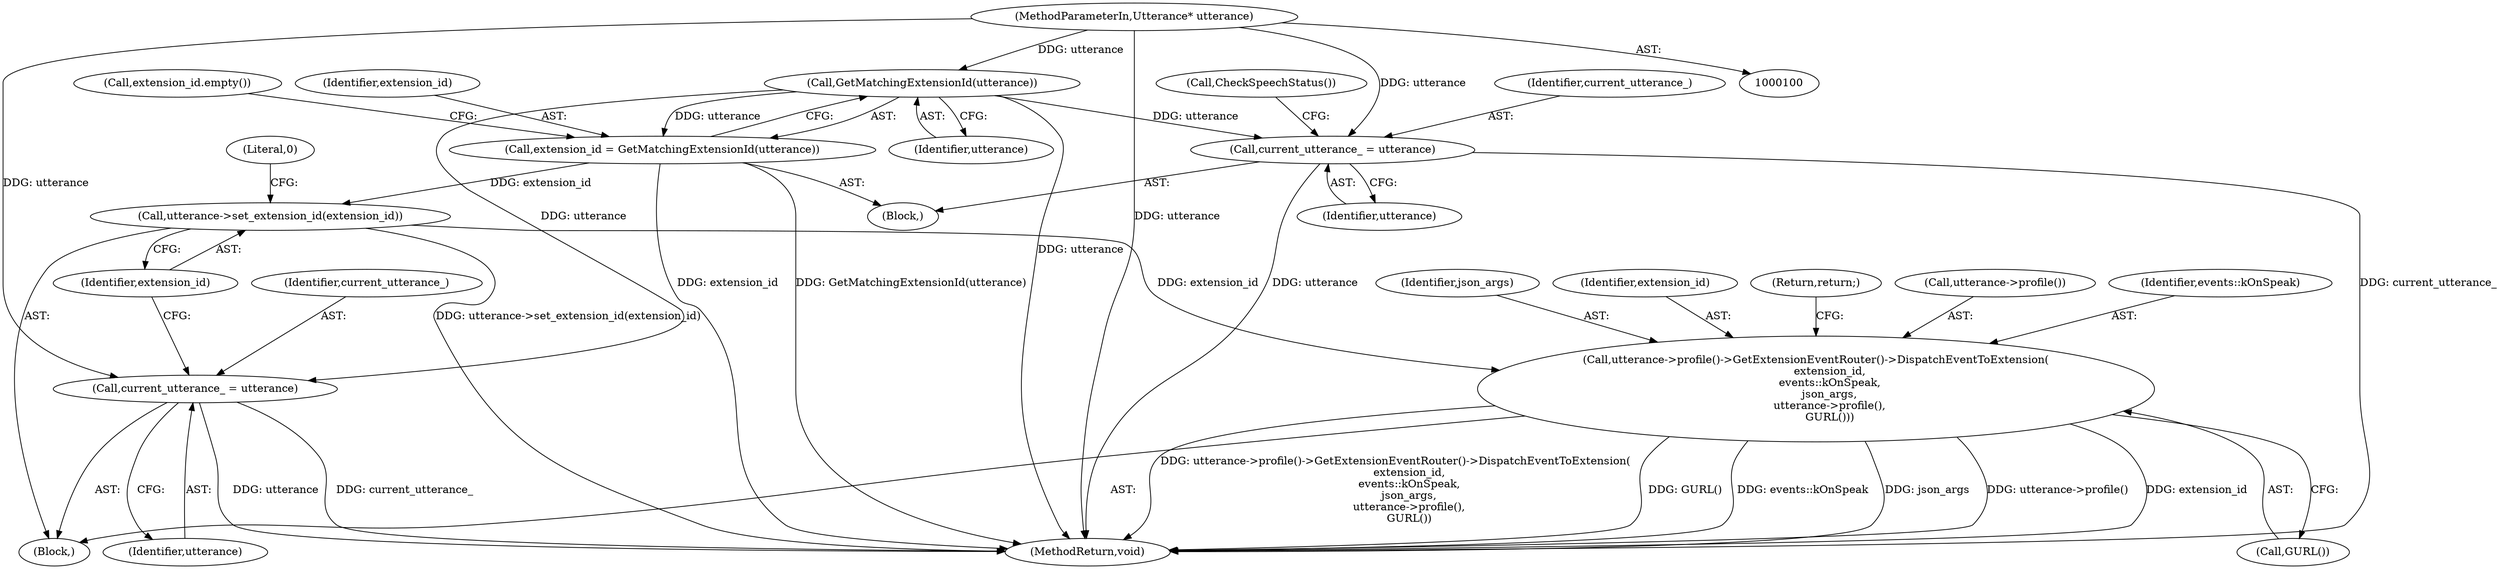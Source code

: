 digraph "1_Chrome_c63f2b7fe4fe2977f858a8e36d5f48db17eff2e7_15@pointer" {
"1000101" [label="(MethodParameterIn,Utterance* utterance)"];
"1000106" [label="(Call,GetMatchingExtensionId(utterance))"];
"1000104" [label="(Call,extension_id = GetMatchingExtensionId(utterance))"];
"1000115" [label="(Call,utterance->set_extension_id(extension_id))"];
"1000148" [label="(Call,utterance->profile()->GetExtensionEventRouter()->DispatchEventToExtension(\n        extension_id,\n        events::kOnSpeak,\n        json_args,\n        utterance->profile(),\n        GURL()))"];
"1000112" [label="(Call,current_utterance_ = utterance)"];
"1000174" [label="(Call,current_utterance_ = utterance)"];
"1000175" [label="(Identifier,current_utterance_)"];
"1000151" [label="(Identifier,json_args)"];
"1000177" [label="(Call,CheckSpeechStatus())"];
"1000104" [label="(Call,extension_id = GetMatchingExtensionId(utterance))"];
"1000111" [label="(Block,)"];
"1000110" [label="(Call,extension_id.empty())"];
"1000113" [label="(Identifier,current_utterance_)"];
"1000101" [label="(MethodParameterIn,Utterance* utterance)"];
"1000119" [label="(Literal,0)"];
"1000148" [label="(Call,utterance->profile()->GetExtensionEventRouter()->DispatchEventToExtension(\n        extension_id,\n        events::kOnSpeak,\n        json_args,\n        utterance->profile(),\n        GURL()))"];
"1000178" [label="(MethodReturn,void)"];
"1000153" [label="(Call,GURL())"];
"1000107" [label="(Identifier,utterance)"];
"1000112" [label="(Call,current_utterance_ = utterance)"];
"1000106" [label="(Call,GetMatchingExtensionId(utterance))"];
"1000102" [label="(Block,)"];
"1000149" [label="(Identifier,extension_id)"];
"1000116" [label="(Identifier,extension_id)"];
"1000115" [label="(Call,utterance->set_extension_id(extension_id))"];
"1000154" [label="(Return,return;)"];
"1000176" [label="(Identifier,utterance)"];
"1000174" [label="(Call,current_utterance_ = utterance)"];
"1000152" [label="(Call,utterance->profile())"];
"1000114" [label="(Identifier,utterance)"];
"1000105" [label="(Identifier,extension_id)"];
"1000150" [label="(Identifier,events::kOnSpeak)"];
"1000101" -> "1000100"  [label="AST: "];
"1000101" -> "1000178"  [label="DDG: utterance"];
"1000101" -> "1000106"  [label="DDG: utterance"];
"1000101" -> "1000112"  [label="DDG: utterance"];
"1000101" -> "1000174"  [label="DDG: utterance"];
"1000106" -> "1000104"  [label="AST: "];
"1000106" -> "1000107"  [label="CFG: "];
"1000107" -> "1000106"  [label="AST: "];
"1000104" -> "1000106"  [label="CFG: "];
"1000106" -> "1000178"  [label="DDG: utterance"];
"1000106" -> "1000104"  [label="DDG: utterance"];
"1000106" -> "1000112"  [label="DDG: utterance"];
"1000106" -> "1000174"  [label="DDG: utterance"];
"1000104" -> "1000102"  [label="AST: "];
"1000105" -> "1000104"  [label="AST: "];
"1000110" -> "1000104"  [label="CFG: "];
"1000104" -> "1000178"  [label="DDG: extension_id"];
"1000104" -> "1000178"  [label="DDG: GetMatchingExtensionId(utterance)"];
"1000104" -> "1000115"  [label="DDG: extension_id"];
"1000115" -> "1000111"  [label="AST: "];
"1000115" -> "1000116"  [label="CFG: "];
"1000116" -> "1000115"  [label="AST: "];
"1000119" -> "1000115"  [label="CFG: "];
"1000115" -> "1000178"  [label="DDG: utterance->set_extension_id(extension_id)"];
"1000115" -> "1000148"  [label="DDG: extension_id"];
"1000148" -> "1000111"  [label="AST: "];
"1000148" -> "1000153"  [label="CFG: "];
"1000149" -> "1000148"  [label="AST: "];
"1000150" -> "1000148"  [label="AST: "];
"1000151" -> "1000148"  [label="AST: "];
"1000152" -> "1000148"  [label="AST: "];
"1000153" -> "1000148"  [label="AST: "];
"1000154" -> "1000148"  [label="CFG: "];
"1000148" -> "1000178"  [label="DDG: json_args"];
"1000148" -> "1000178"  [label="DDG: utterance->profile()"];
"1000148" -> "1000178"  [label="DDG: extension_id"];
"1000148" -> "1000178"  [label="DDG: utterance->profile()->GetExtensionEventRouter()->DispatchEventToExtension(\n        extension_id,\n        events::kOnSpeak,\n        json_args,\n        utterance->profile(),\n        GURL())"];
"1000148" -> "1000178"  [label="DDG: GURL()"];
"1000148" -> "1000178"  [label="DDG: events::kOnSpeak"];
"1000112" -> "1000111"  [label="AST: "];
"1000112" -> "1000114"  [label="CFG: "];
"1000113" -> "1000112"  [label="AST: "];
"1000114" -> "1000112"  [label="AST: "];
"1000116" -> "1000112"  [label="CFG: "];
"1000112" -> "1000178"  [label="DDG: utterance"];
"1000112" -> "1000178"  [label="DDG: current_utterance_"];
"1000174" -> "1000102"  [label="AST: "];
"1000174" -> "1000176"  [label="CFG: "];
"1000175" -> "1000174"  [label="AST: "];
"1000176" -> "1000174"  [label="AST: "];
"1000177" -> "1000174"  [label="CFG: "];
"1000174" -> "1000178"  [label="DDG: utterance"];
"1000174" -> "1000178"  [label="DDG: current_utterance_"];
}
